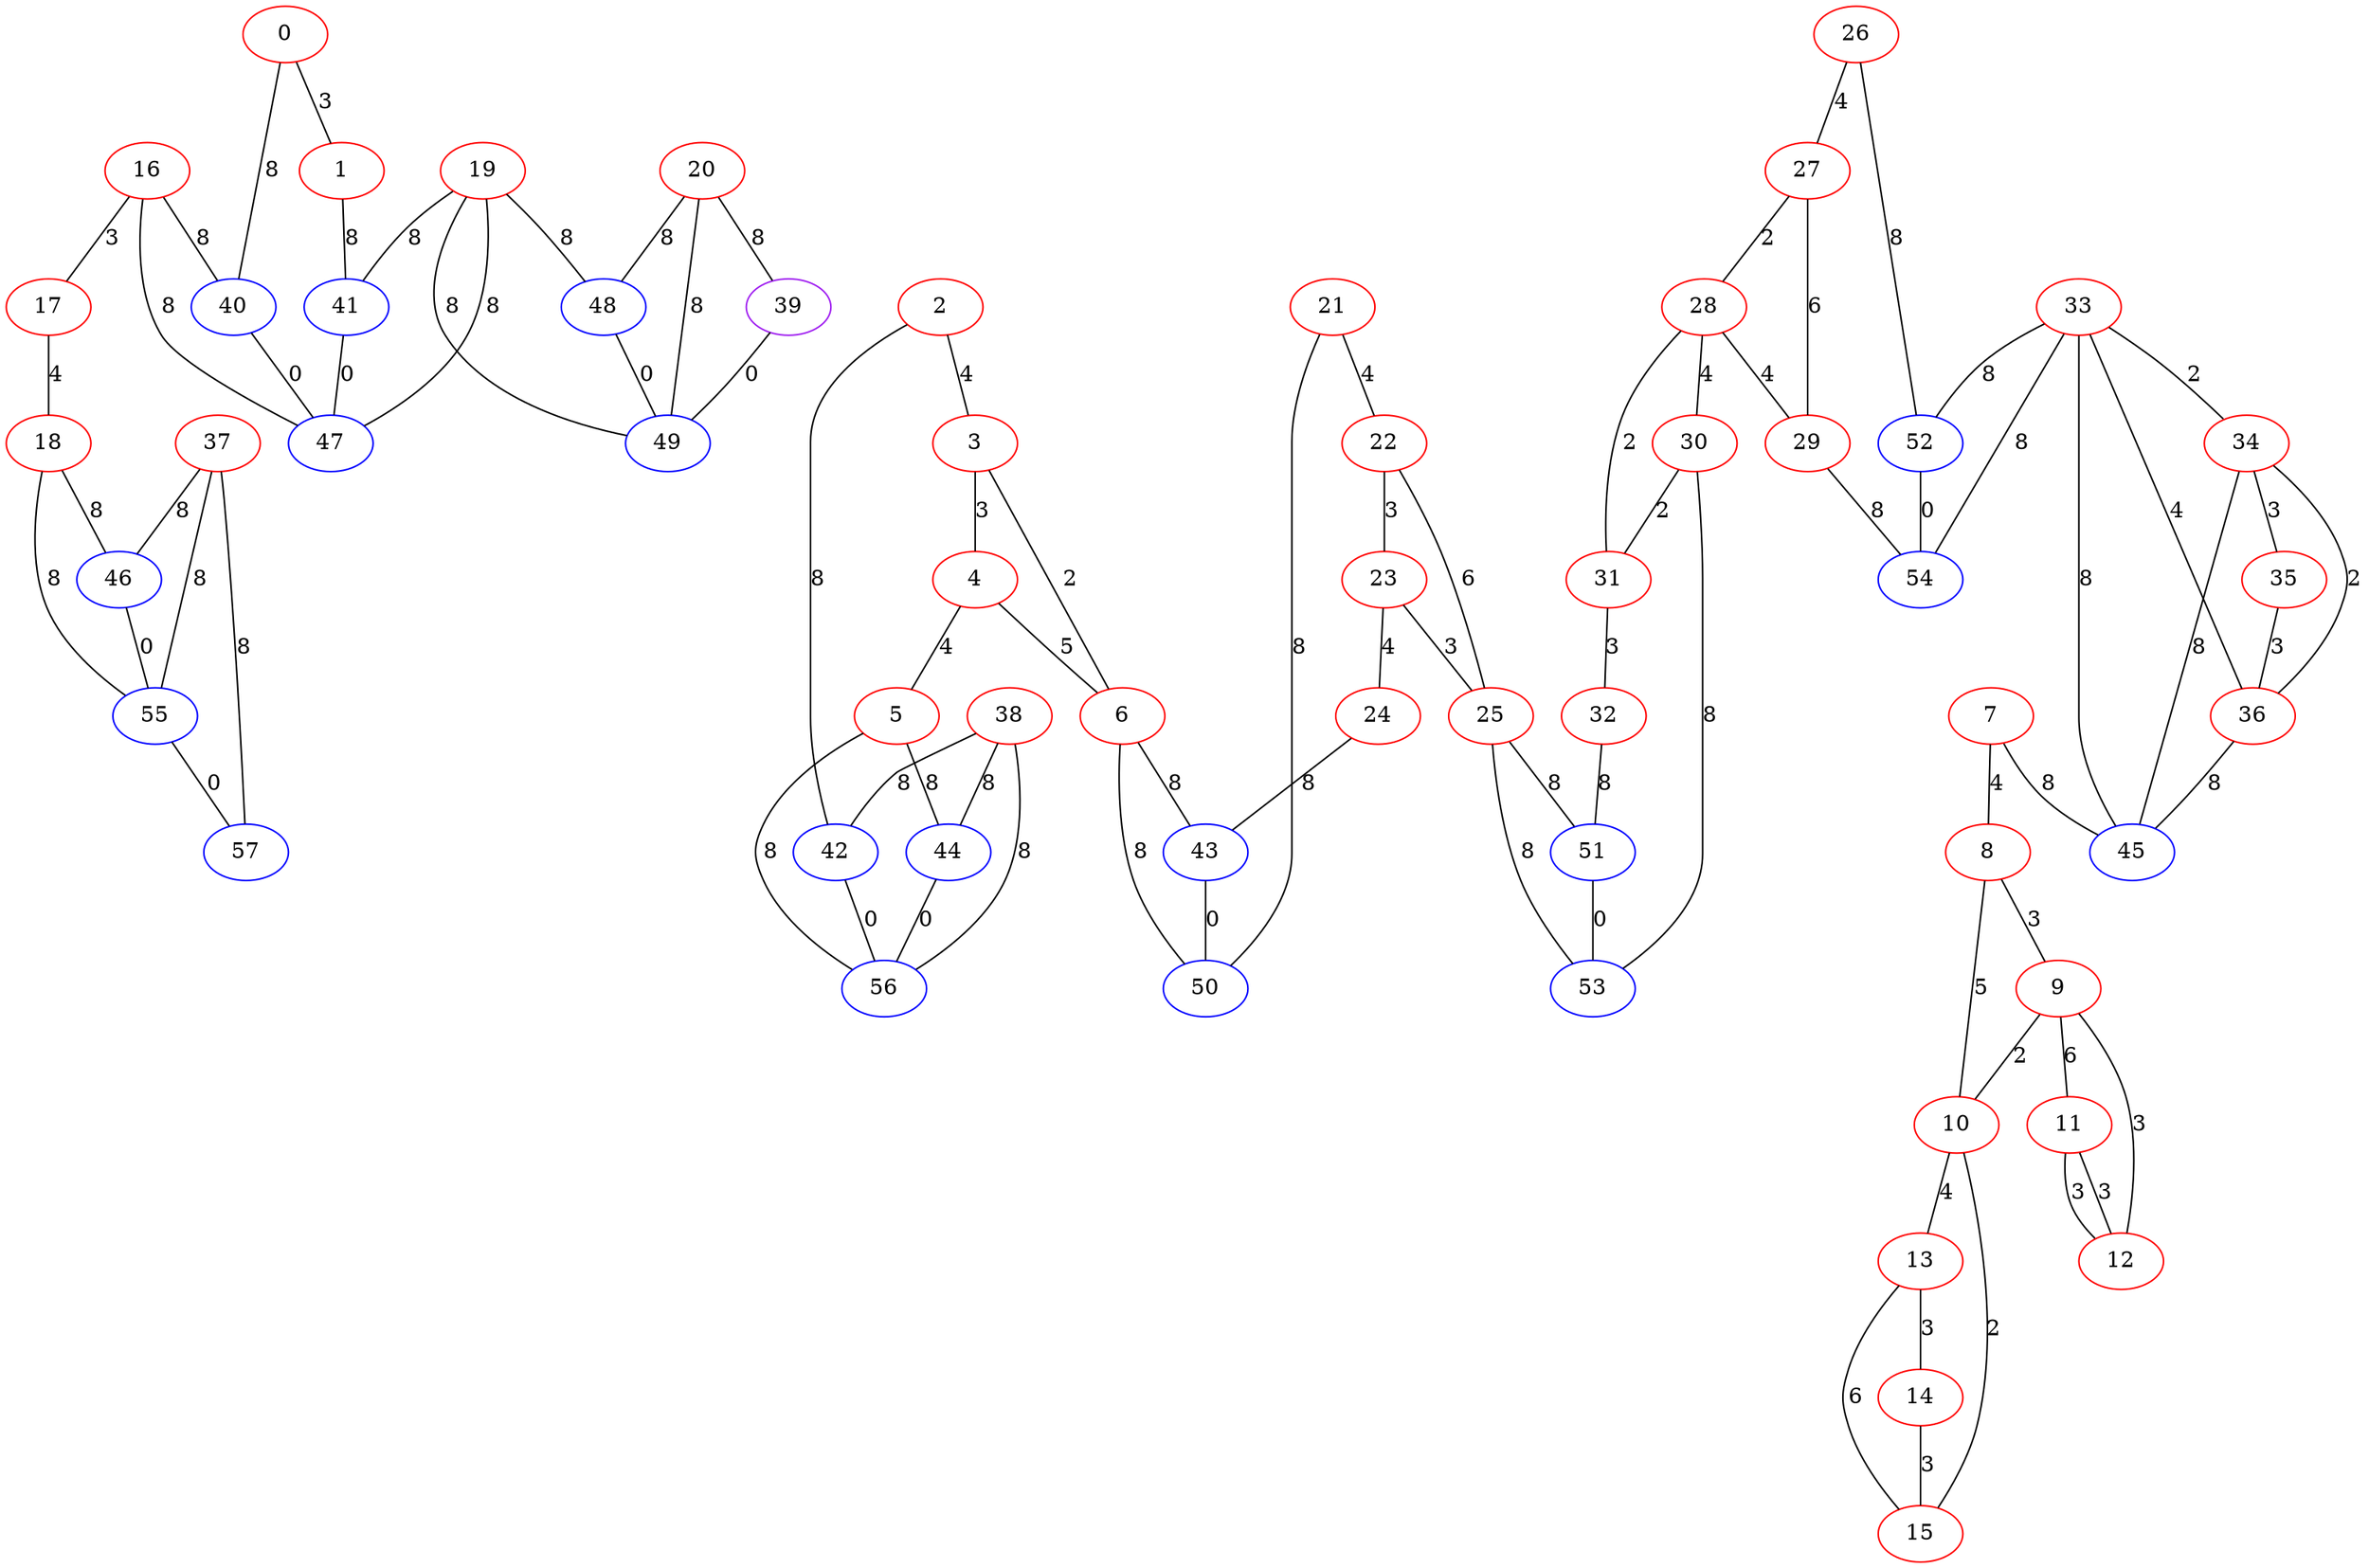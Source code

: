 graph "" {
0 [color=red, weight=1];
1 [color=red, weight=1];
2 [color=red, weight=1];
3 [color=red, weight=1];
4 [color=red, weight=1];
5 [color=red, weight=1];
6 [color=red, weight=1];
7 [color=red, weight=1];
8 [color=red, weight=1];
9 [color=red, weight=1];
10 [color=red, weight=1];
11 [color=red, weight=1];
12 [color=red, weight=1];
13 [color=red, weight=1];
14 [color=red, weight=1];
15 [color=red, weight=1];
16 [color=red, weight=1];
17 [color=red, weight=1];
18 [color=red, weight=1];
19 [color=red, weight=1];
20 [color=red, weight=1];
21 [color=red, weight=1];
22 [color=red, weight=1];
23 [color=red, weight=1];
24 [color=red, weight=1];
25 [color=red, weight=1];
26 [color=red, weight=1];
27 [color=red, weight=1];
28 [color=red, weight=1];
29 [color=red, weight=1];
30 [color=red, weight=1];
31 [color=red, weight=1];
32 [color=red, weight=1];
33 [color=red, weight=1];
34 [color=red, weight=1];
35 [color=red, weight=1];
36 [color=red, weight=1];
37 [color=red, weight=1];
38 [color=red, weight=1];
39 [color=purple, weight=4];
40 [color=blue, weight=3];
41 [color=blue, weight=3];
42 [color=blue, weight=3];
43 [color=blue, weight=3];
44 [color=blue, weight=3];
45 [color=blue, weight=3];
46 [color=blue, weight=3];
47 [color=blue, weight=3];
48 [color=blue, weight=3];
49 [color=blue, weight=3];
50 [color=blue, weight=3];
51 [color=blue, weight=3];
52 [color=blue, weight=3];
53 [color=blue, weight=3];
54 [color=blue, weight=3];
55 [color=blue, weight=3];
56 [color=blue, weight=3];
57 [color=blue, weight=3];
0 -- 40  [key=0, label=8];
0 -- 1  [key=0, label=3];
1 -- 41  [key=0, label=8];
2 -- 42  [key=0, label=8];
2 -- 3  [key=0, label=4];
3 -- 4  [key=0, label=3];
3 -- 6  [key=0, label=2];
4 -- 5  [key=0, label=4];
4 -- 6  [key=0, label=5];
5 -- 56  [key=0, label=8];
5 -- 44  [key=0, label=8];
6 -- 43  [key=0, label=8];
6 -- 50  [key=0, label=8];
7 -- 8  [key=0, label=4];
7 -- 45  [key=0, label=8];
8 -- 9  [key=0, label=3];
8 -- 10  [key=0, label=5];
9 -- 10  [key=0, label=2];
9 -- 11  [key=0, label=6];
9 -- 12  [key=0, label=3];
10 -- 13  [key=0, label=4];
10 -- 15  [key=0, label=2];
11 -- 12  [key=0, label=3];
11 -- 12  [key=1, label=3];
13 -- 14  [key=0, label=3];
13 -- 15  [key=0, label=6];
14 -- 15  [key=0, label=3];
16 -- 40  [key=0, label=8];
16 -- 17  [key=0, label=3];
16 -- 47  [key=0, label=8];
17 -- 18  [key=0, label=4];
18 -- 46  [key=0, label=8];
18 -- 55  [key=0, label=8];
19 -- 48  [key=0, label=8];
19 -- 49  [key=0, label=8];
19 -- 47  [key=0, label=8];
19 -- 41  [key=0, label=8];
20 -- 48  [key=0, label=8];
20 -- 49  [key=0, label=8];
20 -- 39  [key=0, label=8];
21 -- 50  [key=0, label=8];
21 -- 22  [key=0, label=4];
22 -- 25  [key=0, label=6];
22 -- 23  [key=0, label=3];
23 -- 24  [key=0, label=4];
23 -- 25  [key=0, label=3];
24 -- 43  [key=0, label=8];
25 -- 51  [key=0, label=8];
25 -- 53  [key=0, label=8];
26 -- 27  [key=0, label=4];
26 -- 52  [key=0, label=8];
27 -- 28  [key=0, label=2];
27 -- 29  [key=0, label=6];
28 -- 29  [key=0, label=4];
28 -- 30  [key=0, label=4];
28 -- 31  [key=0, label=2];
29 -- 54  [key=0, label=8];
30 -- 53  [key=0, label=8];
30 -- 31  [key=0, label=2];
31 -- 32  [key=0, label=3];
32 -- 51  [key=0, label=8];
33 -- 52  [key=0, label=8];
33 -- 34  [key=0, label=2];
33 -- 36  [key=0, label=4];
33 -- 45  [key=0, label=8];
33 -- 54  [key=0, label=8];
34 -- 35  [key=0, label=3];
34 -- 36  [key=0, label=2];
34 -- 45  [key=0, label=8];
35 -- 36  [key=0, label=3];
36 -- 45  [key=0, label=8];
37 -- 57  [key=0, label=8];
37 -- 46  [key=0, label=8];
37 -- 55  [key=0, label=8];
38 -- 56  [key=0, label=8];
38 -- 42  [key=0, label=8];
38 -- 44  [key=0, label=8];
39 -- 49  [key=0, label=0];
40 -- 47  [key=0, label=0];
41 -- 47  [key=0, label=0];
42 -- 56  [key=0, label=0];
43 -- 50  [key=0, label=0];
44 -- 56  [key=0, label=0];
46 -- 55  [key=0, label=0];
48 -- 49  [key=0, label=0];
51 -- 53  [key=0, label=0];
52 -- 54  [key=0, label=0];
55 -- 57  [key=0, label=0];
}
